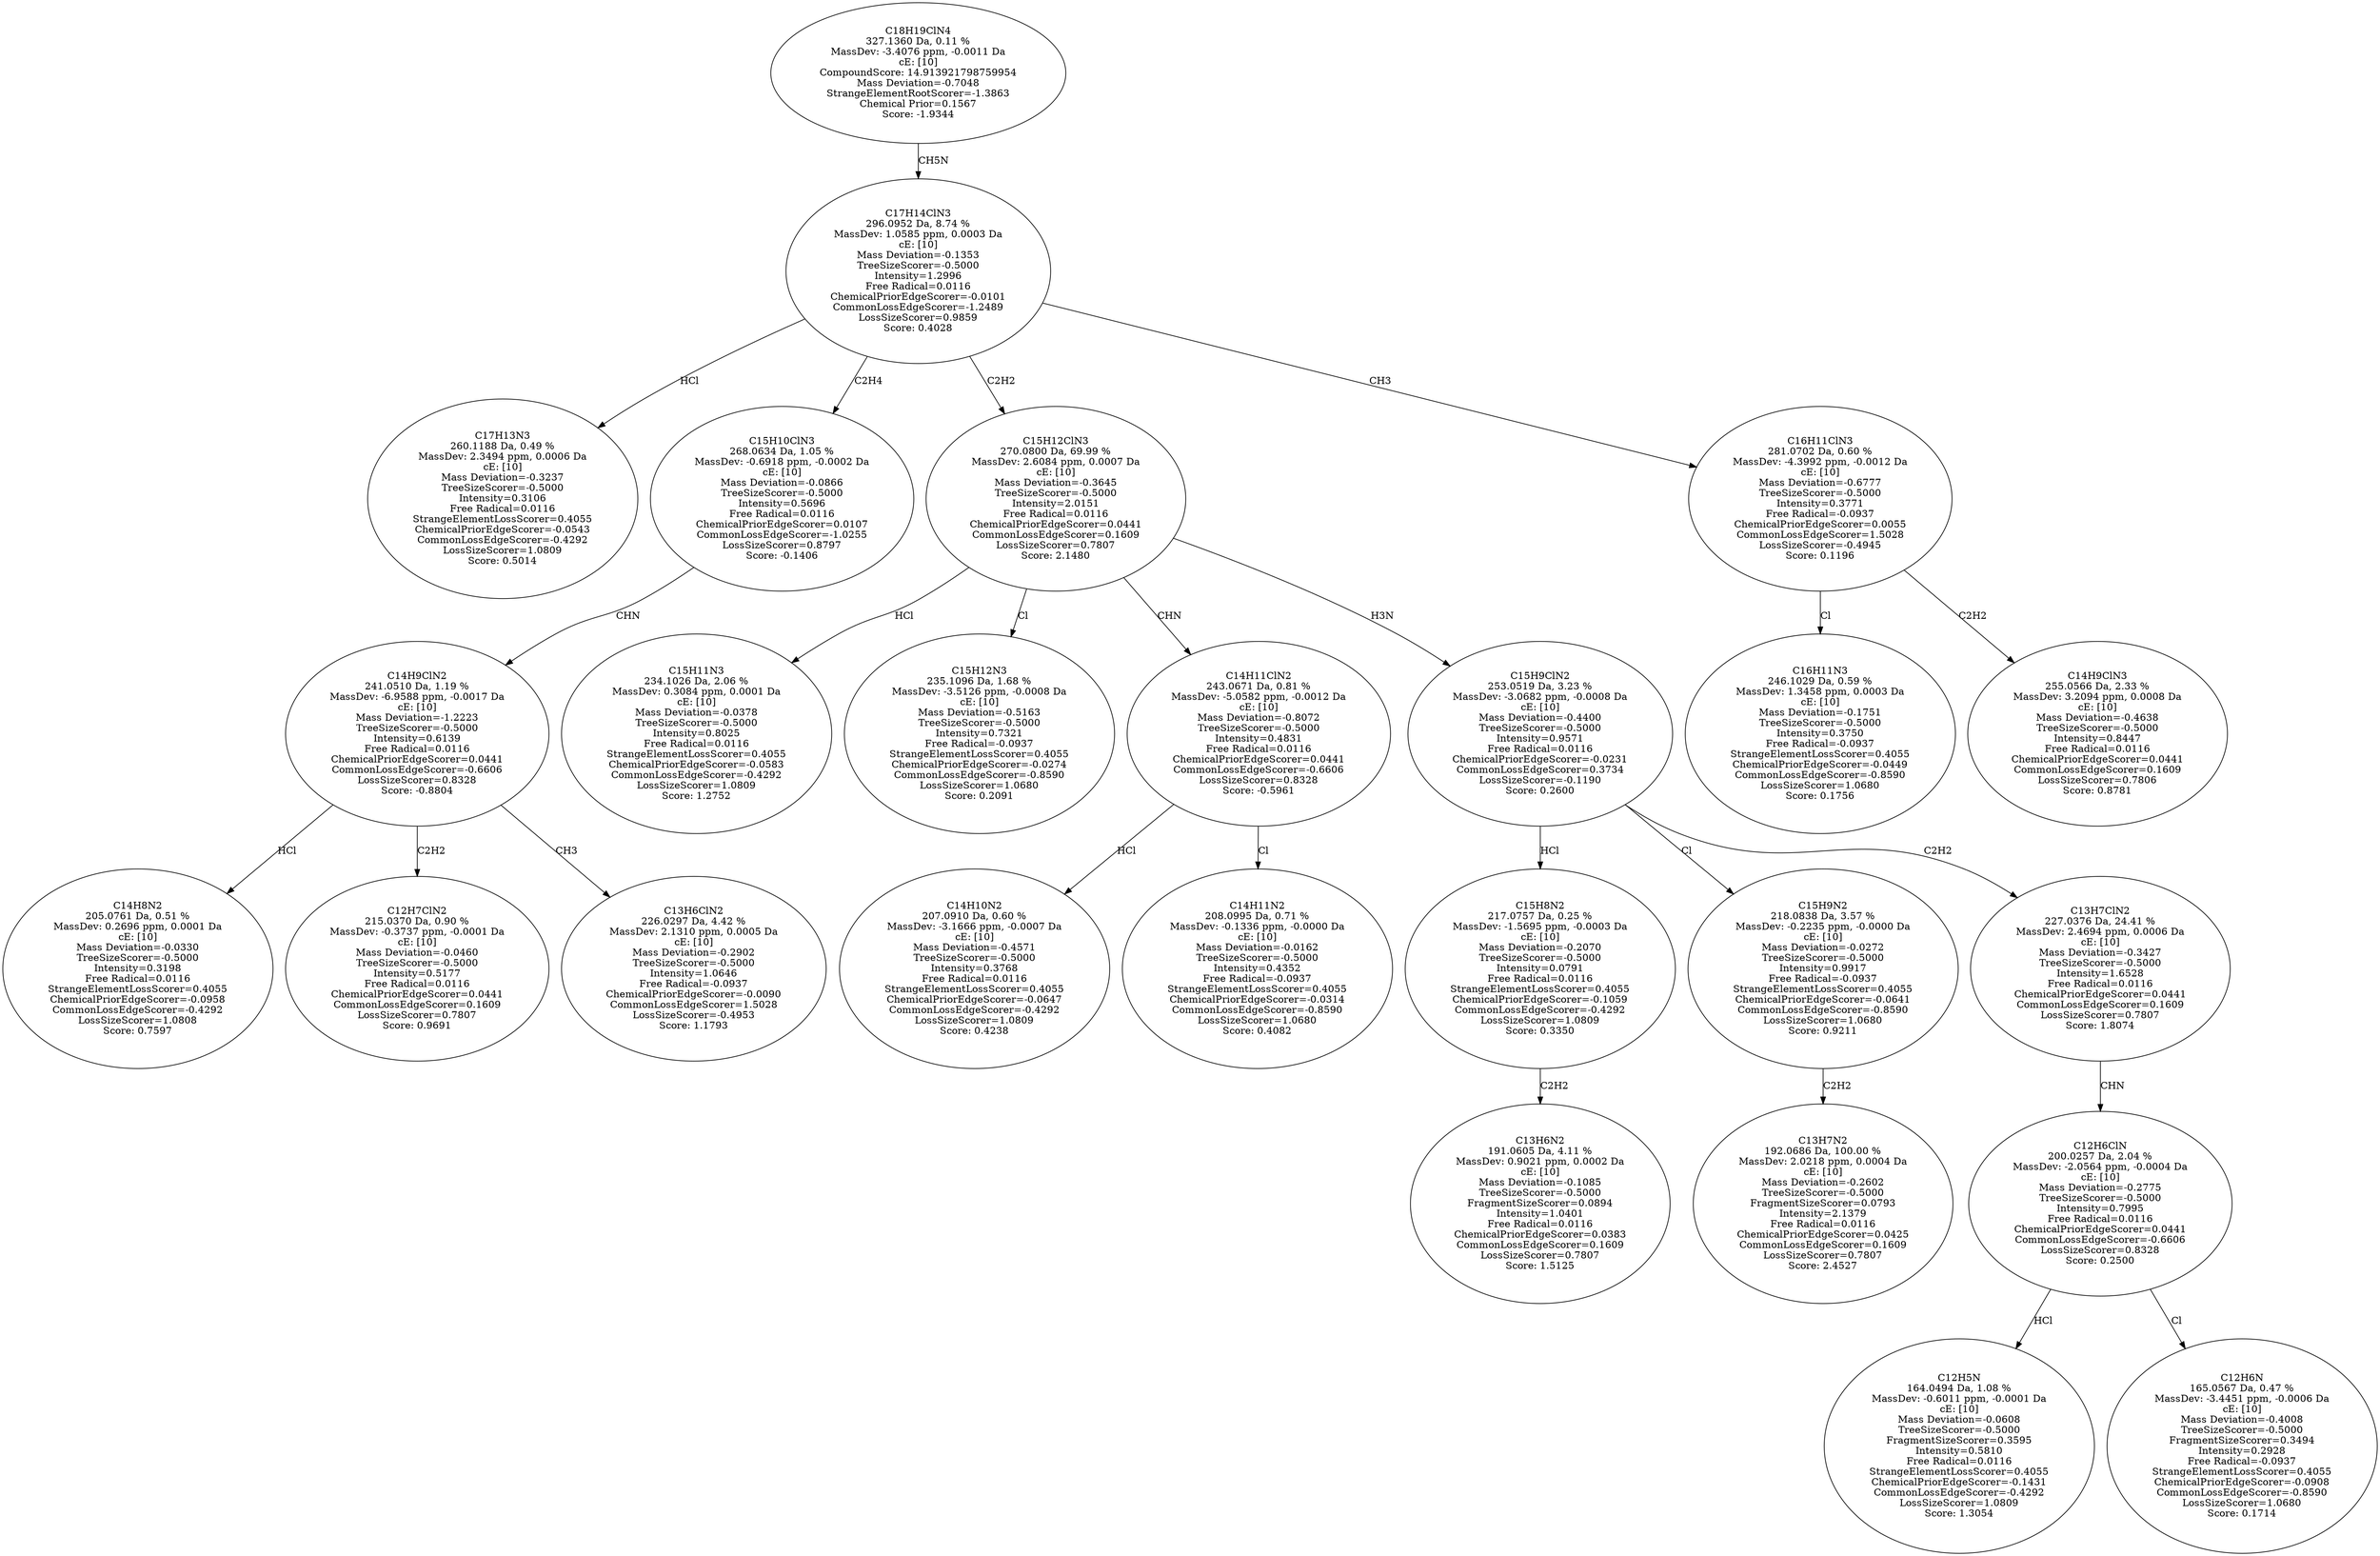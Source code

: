 strict digraph {
v1 [label="C17H13N3\n260.1188 Da, 0.49 %\nMassDev: 2.3494 ppm, 0.0006 Da\ncE: [10]\nMass Deviation=-0.3237\nTreeSizeScorer=-0.5000\nIntensity=0.3106\nFree Radical=0.0116\nStrangeElementLossScorer=0.4055\nChemicalPriorEdgeScorer=-0.0543\nCommonLossEdgeScorer=-0.4292\nLossSizeScorer=1.0809\nScore: 0.5014"];
v2 [label="C14H8N2\n205.0761 Da, 0.51 %\nMassDev: 0.2696 ppm, 0.0001 Da\ncE: [10]\nMass Deviation=-0.0330\nTreeSizeScorer=-0.5000\nIntensity=0.3198\nFree Radical=0.0116\nStrangeElementLossScorer=0.4055\nChemicalPriorEdgeScorer=-0.0958\nCommonLossEdgeScorer=-0.4292\nLossSizeScorer=1.0808\nScore: 0.7597"];
v3 [label="C12H7ClN2\n215.0370 Da, 0.90 %\nMassDev: -0.3737 ppm, -0.0001 Da\ncE: [10]\nMass Deviation=-0.0460\nTreeSizeScorer=-0.5000\nIntensity=0.5177\nFree Radical=0.0116\nChemicalPriorEdgeScorer=0.0441\nCommonLossEdgeScorer=0.1609\nLossSizeScorer=0.7807\nScore: 0.9691"];
v4 [label="C13H6ClN2\n226.0297 Da, 4.42 %\nMassDev: 2.1310 ppm, 0.0005 Da\ncE: [10]\nMass Deviation=-0.2902\nTreeSizeScorer=-0.5000\nIntensity=1.0646\nFree Radical=-0.0937\nChemicalPriorEdgeScorer=-0.0090\nCommonLossEdgeScorer=1.5028\nLossSizeScorer=-0.4953\nScore: 1.1793"];
v5 [label="C14H9ClN2\n241.0510 Da, 1.19 %\nMassDev: -6.9588 ppm, -0.0017 Da\ncE: [10]\nMass Deviation=-1.2223\nTreeSizeScorer=-0.5000\nIntensity=0.6139\nFree Radical=0.0116\nChemicalPriorEdgeScorer=0.0441\nCommonLossEdgeScorer=-0.6606\nLossSizeScorer=0.8328\nScore: -0.8804"];
v6 [label="C15H10ClN3\n268.0634 Da, 1.05 %\nMassDev: -0.6918 ppm, -0.0002 Da\ncE: [10]\nMass Deviation=-0.0866\nTreeSizeScorer=-0.5000\nIntensity=0.5696\nFree Radical=0.0116\nChemicalPriorEdgeScorer=0.0107\nCommonLossEdgeScorer=-1.0255\nLossSizeScorer=0.8797\nScore: -0.1406"];
v7 [label="C15H11N3\n234.1026 Da, 2.06 %\nMassDev: 0.3084 ppm, 0.0001 Da\ncE: [10]\nMass Deviation=-0.0378\nTreeSizeScorer=-0.5000\nIntensity=0.8025\nFree Radical=0.0116\nStrangeElementLossScorer=0.4055\nChemicalPriorEdgeScorer=-0.0583\nCommonLossEdgeScorer=-0.4292\nLossSizeScorer=1.0809\nScore: 1.2752"];
v8 [label="C15H12N3\n235.1096 Da, 1.68 %\nMassDev: -3.5126 ppm, -0.0008 Da\ncE: [10]\nMass Deviation=-0.5163\nTreeSizeScorer=-0.5000\nIntensity=0.7321\nFree Radical=-0.0937\nStrangeElementLossScorer=0.4055\nChemicalPriorEdgeScorer=-0.0274\nCommonLossEdgeScorer=-0.8590\nLossSizeScorer=1.0680\nScore: 0.2091"];
v9 [label="C14H10N2\n207.0910 Da, 0.60 %\nMassDev: -3.1666 ppm, -0.0007 Da\ncE: [10]\nMass Deviation=-0.4571\nTreeSizeScorer=-0.5000\nIntensity=0.3768\nFree Radical=0.0116\nStrangeElementLossScorer=0.4055\nChemicalPriorEdgeScorer=-0.0647\nCommonLossEdgeScorer=-0.4292\nLossSizeScorer=1.0809\nScore: 0.4238"];
v10 [label="C14H11N2\n208.0995 Da, 0.71 %\nMassDev: -0.1336 ppm, -0.0000 Da\ncE: [10]\nMass Deviation=-0.0162\nTreeSizeScorer=-0.5000\nIntensity=0.4352\nFree Radical=-0.0937\nStrangeElementLossScorer=0.4055\nChemicalPriorEdgeScorer=-0.0314\nCommonLossEdgeScorer=-0.8590\nLossSizeScorer=1.0680\nScore: 0.4082"];
v11 [label="C14H11ClN2\n243.0671 Da, 0.81 %\nMassDev: -5.0582 ppm, -0.0012 Da\ncE: [10]\nMass Deviation=-0.8072\nTreeSizeScorer=-0.5000\nIntensity=0.4831\nFree Radical=0.0116\nChemicalPriorEdgeScorer=0.0441\nCommonLossEdgeScorer=-0.6606\nLossSizeScorer=0.8328\nScore: -0.5961"];
v12 [label="C13H6N2\n191.0605 Da, 4.11 %\nMassDev: 0.9021 ppm, 0.0002 Da\ncE: [10]\nMass Deviation=-0.1085\nTreeSizeScorer=-0.5000\nFragmentSizeScorer=0.0894\nIntensity=1.0401\nFree Radical=0.0116\nChemicalPriorEdgeScorer=0.0383\nCommonLossEdgeScorer=0.1609\nLossSizeScorer=0.7807\nScore: 1.5125"];
v13 [label="C15H8N2\n217.0757 Da, 0.25 %\nMassDev: -1.5695 ppm, -0.0003 Da\ncE: [10]\nMass Deviation=-0.2070\nTreeSizeScorer=-0.5000\nIntensity=0.0791\nFree Radical=0.0116\nStrangeElementLossScorer=0.4055\nChemicalPriorEdgeScorer=-0.1059\nCommonLossEdgeScorer=-0.4292\nLossSizeScorer=1.0809\nScore: 0.3350"];
v14 [label="C13H7N2\n192.0686 Da, 100.00 %\nMassDev: 2.0218 ppm, 0.0004 Da\ncE: [10]\nMass Deviation=-0.2602\nTreeSizeScorer=-0.5000\nFragmentSizeScorer=0.0793\nIntensity=2.1379\nFree Radical=0.0116\nChemicalPriorEdgeScorer=0.0425\nCommonLossEdgeScorer=0.1609\nLossSizeScorer=0.7807\nScore: 2.4527"];
v15 [label="C15H9N2\n218.0838 Da, 3.57 %\nMassDev: -0.2235 ppm, -0.0000 Da\ncE: [10]\nMass Deviation=-0.0272\nTreeSizeScorer=-0.5000\nIntensity=0.9917\nFree Radical=-0.0937\nStrangeElementLossScorer=0.4055\nChemicalPriorEdgeScorer=-0.0641\nCommonLossEdgeScorer=-0.8590\nLossSizeScorer=1.0680\nScore: 0.9211"];
v16 [label="C12H5N\n164.0494 Da, 1.08 %\nMassDev: -0.6011 ppm, -0.0001 Da\ncE: [10]\nMass Deviation=-0.0608\nTreeSizeScorer=-0.5000\nFragmentSizeScorer=0.3595\nIntensity=0.5810\nFree Radical=0.0116\nStrangeElementLossScorer=0.4055\nChemicalPriorEdgeScorer=-0.1431\nCommonLossEdgeScorer=-0.4292\nLossSizeScorer=1.0809\nScore: 1.3054"];
v17 [label="C12H6N\n165.0567 Da, 0.47 %\nMassDev: -3.4451 ppm, -0.0006 Da\ncE: [10]\nMass Deviation=-0.4008\nTreeSizeScorer=-0.5000\nFragmentSizeScorer=0.3494\nIntensity=0.2928\nFree Radical=-0.0937\nStrangeElementLossScorer=0.4055\nChemicalPriorEdgeScorer=-0.0908\nCommonLossEdgeScorer=-0.8590\nLossSizeScorer=1.0680\nScore: 0.1714"];
v18 [label="C12H6ClN\n200.0257 Da, 2.04 %\nMassDev: -2.0564 ppm, -0.0004 Da\ncE: [10]\nMass Deviation=-0.2775\nTreeSizeScorer=-0.5000\nIntensity=0.7995\nFree Radical=0.0116\nChemicalPriorEdgeScorer=0.0441\nCommonLossEdgeScorer=-0.6606\nLossSizeScorer=0.8328\nScore: 0.2500"];
v19 [label="C13H7ClN2\n227.0376 Da, 24.41 %\nMassDev: 2.4694 ppm, 0.0006 Da\ncE: [10]\nMass Deviation=-0.3427\nTreeSizeScorer=-0.5000\nIntensity=1.6528\nFree Radical=0.0116\nChemicalPriorEdgeScorer=0.0441\nCommonLossEdgeScorer=0.1609\nLossSizeScorer=0.7807\nScore: 1.8074"];
v20 [label="C15H9ClN2\n253.0519 Da, 3.23 %\nMassDev: -3.0682 ppm, -0.0008 Da\ncE: [10]\nMass Deviation=-0.4400\nTreeSizeScorer=-0.5000\nIntensity=0.9571\nFree Radical=0.0116\nChemicalPriorEdgeScorer=-0.0231\nCommonLossEdgeScorer=0.3734\nLossSizeScorer=-0.1190\nScore: 0.2600"];
v21 [label="C15H12ClN3\n270.0800 Da, 69.99 %\nMassDev: 2.6084 ppm, 0.0007 Da\ncE: [10]\nMass Deviation=-0.3645\nTreeSizeScorer=-0.5000\nIntensity=2.0151\nFree Radical=0.0116\nChemicalPriorEdgeScorer=0.0441\nCommonLossEdgeScorer=0.1609\nLossSizeScorer=0.7807\nScore: 2.1480"];
v22 [label="C16H11N3\n246.1029 Da, 0.59 %\nMassDev: 1.3458 ppm, 0.0003 Da\ncE: [10]\nMass Deviation=-0.1751\nTreeSizeScorer=-0.5000\nIntensity=0.3750\nFree Radical=-0.0937\nStrangeElementLossScorer=0.4055\nChemicalPriorEdgeScorer=-0.0449\nCommonLossEdgeScorer=-0.8590\nLossSizeScorer=1.0680\nScore: 0.1756"];
v23 [label="C14H9ClN3\n255.0566 Da, 2.33 %\nMassDev: 3.2094 ppm, 0.0008 Da\ncE: [10]\nMass Deviation=-0.4638\nTreeSizeScorer=-0.5000\nIntensity=0.8447\nFree Radical=0.0116\nChemicalPriorEdgeScorer=0.0441\nCommonLossEdgeScorer=0.1609\nLossSizeScorer=0.7806\nScore: 0.8781"];
v24 [label="C16H11ClN3\n281.0702 Da, 0.60 %\nMassDev: -4.3992 ppm, -0.0012 Da\ncE: [10]\nMass Deviation=-0.6777\nTreeSizeScorer=-0.5000\nIntensity=0.3771\nFree Radical=-0.0937\nChemicalPriorEdgeScorer=0.0055\nCommonLossEdgeScorer=1.5028\nLossSizeScorer=-0.4945\nScore: 0.1196"];
v25 [label="C17H14ClN3\n296.0952 Da, 8.74 %\nMassDev: 1.0585 ppm, 0.0003 Da\ncE: [10]\nMass Deviation=-0.1353\nTreeSizeScorer=-0.5000\nIntensity=1.2996\nFree Radical=0.0116\nChemicalPriorEdgeScorer=-0.0101\nCommonLossEdgeScorer=-1.2489\nLossSizeScorer=0.9859\nScore: 0.4028"];
v26 [label="C18H19ClN4\n327.1360 Da, 0.11 %\nMassDev: -3.4076 ppm, -0.0011 Da\ncE: [10]\nCompoundScore: 14.913921798759954\nMass Deviation=-0.7048\nStrangeElementRootScorer=-1.3863\nChemical Prior=0.1567\nScore: -1.9344"];
v25 -> v1 [label="HCl"];
v5 -> v2 [label="HCl"];
v5 -> v3 [label="C2H2"];
v5 -> v4 [label="CH3"];
v6 -> v5 [label="CHN"];
v25 -> v6 [label="C2H4"];
v21 -> v7 [label="HCl"];
v21 -> v8 [label="Cl"];
v11 -> v9 [label="HCl"];
v11 -> v10 [label="Cl"];
v21 -> v11 [label="CHN"];
v13 -> v12 [label="C2H2"];
v20 -> v13 [label="HCl"];
v15 -> v14 [label="C2H2"];
v20 -> v15 [label="Cl"];
v18 -> v16 [label="HCl"];
v18 -> v17 [label="Cl"];
v19 -> v18 [label="CHN"];
v20 -> v19 [label="C2H2"];
v21 -> v20 [label="H3N"];
v25 -> v21 [label="C2H2"];
v24 -> v22 [label="Cl"];
v24 -> v23 [label="C2H2"];
v25 -> v24 [label="CH3"];
v26 -> v25 [label="CH5N"];
}
